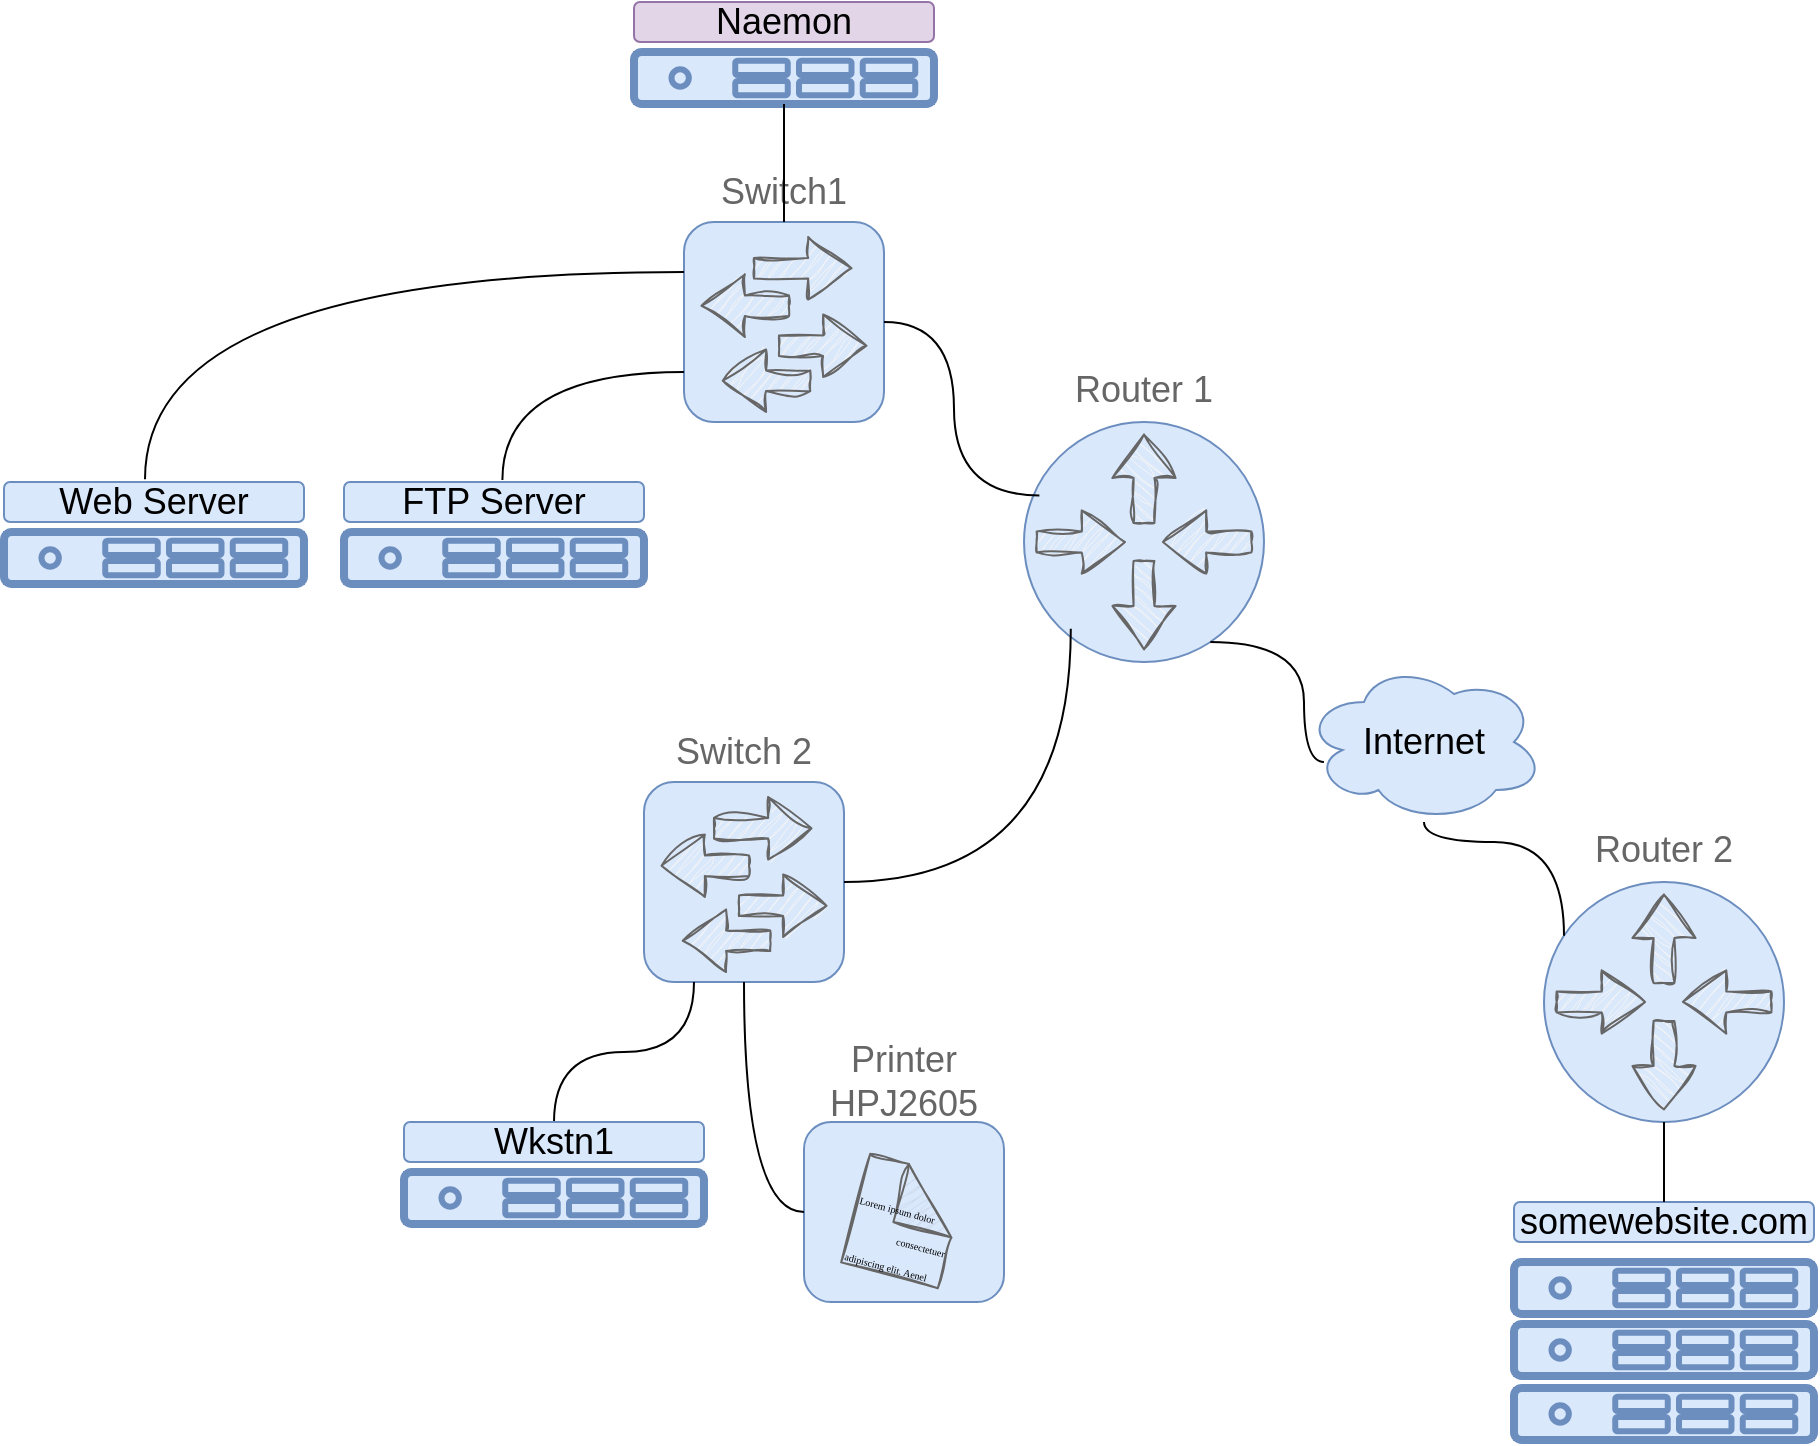 <mxfile version="25.0.2">
  <diagram name="Seite-1" id="_Y5RNAmRPCmUayUgMiMm">
    <mxGraphModel dx="2074" dy="1196" grid="1" gridSize="10" guides="1" tooltips="1" connect="1" arrows="1" fold="1" page="1" pageScale="1" pageWidth="1169" pageHeight="1654" math="0" shadow="0">
      <root>
        <mxCell id="0" />
        <mxCell id="1" parent="0" />
        <mxCell id="Qa_szX7LaPj__7M7SRcb-136" value="" style="group;fillColor=#dae8fc;strokeColor=#6c8ebf;" parent="1" vertex="1" connectable="0">
          <mxGeometry x="505" y="65" width="150" height="26" as="geometry" />
        </mxCell>
        <mxCell id="Qa_szX7LaPj__7M7SRcb-137" value="" style="rounded=1;whiteSpace=wrap;html=1;strokeWidth=4;fillColor=#dae8fc;strokeColor=#6c8ebf;" parent="Qa_szX7LaPj__7M7SRcb-136" vertex="1">
          <mxGeometry width="150" height="26" as="geometry" />
        </mxCell>
        <mxCell id="Qa_szX7LaPj__7M7SRcb-138" value="" style="ellipse;whiteSpace=wrap;html=1;aspect=fixed;strokeWidth=3;fillColor=#dae8fc;strokeColor=#6c8ebf;" parent="Qa_szX7LaPj__7M7SRcb-136" vertex="1">
          <mxGeometry x="18.75" y="8.667" width="8.667" height="8.667" as="geometry" />
        </mxCell>
        <mxCell id="Qa_szX7LaPj__7M7SRcb-139" value="" style="rounded=1;whiteSpace=wrap;html=1;strokeWidth=3;fillColor=#dae8fc;strokeColor=#6c8ebf;" parent="Qa_szX7LaPj__7M7SRcb-136" vertex="1">
          <mxGeometry x="50.625" y="4.333" width="26.25" height="7.222" as="geometry" />
        </mxCell>
        <mxCell id="Qa_szX7LaPj__7M7SRcb-140" value="" style="rounded=1;whiteSpace=wrap;html=1;strokeWidth=3;fillColor=#dae8fc;strokeColor=#6c8ebf;" parent="Qa_szX7LaPj__7M7SRcb-136" vertex="1">
          <mxGeometry x="82.5" y="4.333" width="26.25" height="7.222" as="geometry" />
        </mxCell>
        <mxCell id="Qa_szX7LaPj__7M7SRcb-141" value="" style="rounded=1;whiteSpace=wrap;html=1;strokeWidth=3;fillColor=#dae8fc;strokeColor=#6c8ebf;" parent="Qa_szX7LaPj__7M7SRcb-136" vertex="1">
          <mxGeometry x="114.375" y="4.333" width="26.25" height="7.222" as="geometry" />
        </mxCell>
        <mxCell id="Qa_szX7LaPj__7M7SRcb-142" value="" style="rounded=1;whiteSpace=wrap;html=1;strokeWidth=3;fillColor=#dae8fc;strokeColor=#6c8ebf;" parent="Qa_szX7LaPj__7M7SRcb-136" vertex="1">
          <mxGeometry x="50.625" y="14.444" width="26.25" height="7.222" as="geometry" />
        </mxCell>
        <mxCell id="Qa_szX7LaPj__7M7SRcb-143" value="" style="rounded=1;whiteSpace=wrap;html=1;strokeWidth=3;fillColor=#dae8fc;strokeColor=#6c8ebf;" parent="Qa_szX7LaPj__7M7SRcb-136" vertex="1">
          <mxGeometry x="82.5" y="14.444" width="26.25" height="7.222" as="geometry" />
        </mxCell>
        <mxCell id="Qa_szX7LaPj__7M7SRcb-144" value="" style="rounded=1;whiteSpace=wrap;html=1;strokeWidth=3;fillColor=#dae8fc;strokeColor=#6c8ebf;" parent="Qa_szX7LaPj__7M7SRcb-136" vertex="1">
          <mxGeometry x="114.375" y="14.444" width="26.25" height="7.222" as="geometry" />
        </mxCell>
        <mxCell id="Qa_szX7LaPj__7M7SRcb-145" value="Naemon" style="rounded=1;whiteSpace=wrap;html=1;fillColor=#e1d5e7;strokeColor=#9673a6;fontSize=18;" parent="1" vertex="1">
          <mxGeometry x="505" y="40" width="150" height="20" as="geometry" />
        </mxCell>
        <mxCell id="Qa_szX7LaPj__7M7SRcb-146" value="" style="group;fillColor=#dae8fc;strokeColor=#6c8ebf;" parent="1" vertex="1" connectable="0">
          <mxGeometry x="190" y="305" width="150" height="26" as="geometry" />
        </mxCell>
        <mxCell id="Qa_szX7LaPj__7M7SRcb-147" value="" style="rounded=1;whiteSpace=wrap;html=1;strokeWidth=4;fillColor=#dae8fc;strokeColor=#6c8ebf;" parent="Qa_szX7LaPj__7M7SRcb-146" vertex="1">
          <mxGeometry width="150" height="26" as="geometry" />
        </mxCell>
        <mxCell id="Qa_szX7LaPj__7M7SRcb-148" value="" style="ellipse;whiteSpace=wrap;html=1;aspect=fixed;strokeWidth=3;fillColor=#dae8fc;strokeColor=#6c8ebf;" parent="Qa_szX7LaPj__7M7SRcb-146" vertex="1">
          <mxGeometry x="18.75" y="8.667" width="8.667" height="8.667" as="geometry" />
        </mxCell>
        <mxCell id="Qa_szX7LaPj__7M7SRcb-149" value="" style="rounded=1;whiteSpace=wrap;html=1;strokeWidth=3;fillColor=#dae8fc;strokeColor=#6c8ebf;" parent="Qa_szX7LaPj__7M7SRcb-146" vertex="1">
          <mxGeometry x="50.625" y="4.333" width="26.25" height="7.222" as="geometry" />
        </mxCell>
        <mxCell id="Qa_szX7LaPj__7M7SRcb-150" value="" style="rounded=1;whiteSpace=wrap;html=1;strokeWidth=3;fillColor=#dae8fc;strokeColor=#6c8ebf;" parent="Qa_szX7LaPj__7M7SRcb-146" vertex="1">
          <mxGeometry x="82.5" y="4.333" width="26.25" height="7.222" as="geometry" />
        </mxCell>
        <mxCell id="Qa_szX7LaPj__7M7SRcb-151" value="" style="rounded=1;whiteSpace=wrap;html=1;strokeWidth=3;fillColor=#dae8fc;strokeColor=#6c8ebf;" parent="Qa_szX7LaPj__7M7SRcb-146" vertex="1">
          <mxGeometry x="114.375" y="4.333" width="26.25" height="7.222" as="geometry" />
        </mxCell>
        <mxCell id="Qa_szX7LaPj__7M7SRcb-152" value="" style="rounded=1;whiteSpace=wrap;html=1;strokeWidth=3;fillColor=#dae8fc;strokeColor=#6c8ebf;" parent="Qa_szX7LaPj__7M7SRcb-146" vertex="1">
          <mxGeometry x="50.625" y="14.444" width="26.25" height="7.222" as="geometry" />
        </mxCell>
        <mxCell id="Qa_szX7LaPj__7M7SRcb-153" value="" style="rounded=1;whiteSpace=wrap;html=1;strokeWidth=3;fillColor=#dae8fc;strokeColor=#6c8ebf;" parent="Qa_szX7LaPj__7M7SRcb-146" vertex="1">
          <mxGeometry x="82.5" y="14.444" width="26.25" height="7.222" as="geometry" />
        </mxCell>
        <mxCell id="Qa_szX7LaPj__7M7SRcb-154" value="" style="rounded=1;whiteSpace=wrap;html=1;strokeWidth=3;fillColor=#dae8fc;strokeColor=#6c8ebf;" parent="Qa_szX7LaPj__7M7SRcb-146" vertex="1">
          <mxGeometry x="114.375" y="14.444" width="26.25" height="7.222" as="geometry" />
        </mxCell>
        <mxCell id="Qa_szX7LaPj__7M7SRcb-155" value="Web Server" style="rounded=1;whiteSpace=wrap;html=1;fillColor=#dae8fc;strokeColor=#6c8ebf;fontSize=18;" parent="1" vertex="1">
          <mxGeometry x="190" y="280" width="150" height="20" as="geometry" />
        </mxCell>
        <mxCell id="Qa_szX7LaPj__7M7SRcb-156" value="" style="group;fillColor=#dae8fc;strokeColor=#6c8ebf;" parent="1" vertex="1" connectable="0">
          <mxGeometry x="360" y="305" width="150" height="26" as="geometry" />
        </mxCell>
        <mxCell id="Qa_szX7LaPj__7M7SRcb-157" value="" style="rounded=1;whiteSpace=wrap;html=1;strokeWidth=4;fillColor=#dae8fc;strokeColor=#6c8ebf;" parent="Qa_szX7LaPj__7M7SRcb-156" vertex="1">
          <mxGeometry width="150" height="26" as="geometry" />
        </mxCell>
        <mxCell id="Qa_szX7LaPj__7M7SRcb-158" value="" style="ellipse;whiteSpace=wrap;html=1;aspect=fixed;strokeWidth=3;fillColor=#dae8fc;strokeColor=#6c8ebf;" parent="Qa_szX7LaPj__7M7SRcb-156" vertex="1">
          <mxGeometry x="18.75" y="8.667" width="8.667" height="8.667" as="geometry" />
        </mxCell>
        <mxCell id="Qa_szX7LaPj__7M7SRcb-159" value="" style="rounded=1;whiteSpace=wrap;html=1;strokeWidth=3;fillColor=#dae8fc;strokeColor=#6c8ebf;" parent="Qa_szX7LaPj__7M7SRcb-156" vertex="1">
          <mxGeometry x="50.625" y="4.333" width="26.25" height="7.222" as="geometry" />
        </mxCell>
        <mxCell id="Qa_szX7LaPj__7M7SRcb-160" value="" style="rounded=1;whiteSpace=wrap;html=1;strokeWidth=3;fillColor=#dae8fc;strokeColor=#6c8ebf;" parent="Qa_szX7LaPj__7M7SRcb-156" vertex="1">
          <mxGeometry x="82.5" y="4.333" width="26.25" height="7.222" as="geometry" />
        </mxCell>
        <mxCell id="Qa_szX7LaPj__7M7SRcb-161" value="" style="rounded=1;whiteSpace=wrap;html=1;strokeWidth=3;fillColor=#dae8fc;strokeColor=#6c8ebf;" parent="Qa_szX7LaPj__7M7SRcb-156" vertex="1">
          <mxGeometry x="114.375" y="4.333" width="26.25" height="7.222" as="geometry" />
        </mxCell>
        <mxCell id="Qa_szX7LaPj__7M7SRcb-162" value="" style="rounded=1;whiteSpace=wrap;html=1;strokeWidth=3;fillColor=#dae8fc;strokeColor=#6c8ebf;" parent="Qa_szX7LaPj__7M7SRcb-156" vertex="1">
          <mxGeometry x="50.625" y="14.444" width="26.25" height="7.222" as="geometry" />
        </mxCell>
        <mxCell id="Qa_szX7LaPj__7M7SRcb-163" value="" style="rounded=1;whiteSpace=wrap;html=1;strokeWidth=3;fillColor=#dae8fc;strokeColor=#6c8ebf;" parent="Qa_szX7LaPj__7M7SRcb-156" vertex="1">
          <mxGeometry x="82.5" y="14.444" width="26.25" height="7.222" as="geometry" />
        </mxCell>
        <mxCell id="Qa_szX7LaPj__7M7SRcb-164" value="" style="rounded=1;whiteSpace=wrap;html=1;strokeWidth=3;fillColor=#dae8fc;strokeColor=#6c8ebf;" parent="Qa_szX7LaPj__7M7SRcb-156" vertex="1">
          <mxGeometry x="114.375" y="14.444" width="26.25" height="7.222" as="geometry" />
        </mxCell>
        <mxCell id="Qa_szX7LaPj__7M7SRcb-165" value="FTP Server" style="rounded=1;whiteSpace=wrap;html=1;fillColor=#dae8fc;strokeColor=#6c8ebf;fontSize=18;" parent="1" vertex="1">
          <mxGeometry x="360" y="280" width="150" height="20" as="geometry" />
        </mxCell>
        <mxCell id="Qa_szX7LaPj__7M7SRcb-176" value="" style="group" parent="1" vertex="1" connectable="0">
          <mxGeometry x="530" y="150" width="100" height="100" as="geometry" />
        </mxCell>
        <mxCell id="Qa_szX7LaPj__7M7SRcb-171" value="&lt;font style=&quot;font-size: 18px;&quot; color=&quot;#666666&quot;&gt;Switch1&lt;/font&gt;&lt;div&gt;&lt;font color=&quot;#666666&quot;&gt;&lt;br&gt;&lt;/font&gt;&lt;/div&gt;&lt;div&gt;&lt;font color=&quot;#666666&quot;&gt;&lt;br&gt;&lt;/font&gt;&lt;/div&gt;&lt;div&gt;&lt;font color=&quot;#666666&quot;&gt;&lt;br&gt;&lt;/font&gt;&lt;/div&gt;&lt;div&gt;&lt;font color=&quot;#666666&quot;&gt;&lt;br&gt;&lt;/font&gt;&lt;/div&gt;&lt;div&gt;&lt;font color=&quot;#666666&quot;&gt;&lt;br&gt;&lt;/font&gt;&lt;/div&gt;&lt;div&gt;&lt;font color=&quot;#666666&quot;&gt;&lt;br&gt;&lt;/font&gt;&lt;/div&gt;&lt;div&gt;&lt;font color=&quot;#666666&quot;&gt;&lt;br&gt;&lt;/font&gt;&lt;/div&gt;&lt;div&gt;&lt;font color=&quot;#666666&quot;&gt;&lt;br&gt;&lt;/font&gt;&lt;/div&gt;&lt;div&gt;&lt;br&gt;&lt;/div&gt;" style="rounded=1;whiteSpace=wrap;html=1;fillColor=#dae8fc;strokeColor=#6c8ebf;container=0;" parent="Qa_szX7LaPj__7M7SRcb-176" vertex="1">
          <mxGeometry width="100" height="100" as="geometry" />
        </mxCell>
        <mxCell id="Qa_szX7LaPj__7M7SRcb-172" value="" style="html=1;shadow=0;dashed=0;align=center;verticalAlign=middle;shape=mxgraph.arrows2.arrow;dy=0.67;dx=21.67;direction=north;notch=0;strokeColor=#666666;rotation=90;fillColor=#f5f5f5;sketch=1;curveFitting=1;jiggle=2;fontColor=#333333;container=0;" parent="Qa_szX7LaPj__7M7SRcb-176" vertex="1">
          <mxGeometry x="43.75" y="-1.25" width="31.25" height="48.75" as="geometry" />
        </mxCell>
        <mxCell id="Qa_szX7LaPj__7M7SRcb-173" value="" style="html=1;shadow=0;dashed=0;align=center;verticalAlign=middle;shape=mxgraph.arrows2.arrow;dy=0.67;dx=21.67;direction=north;notch=0;strokeColor=#666666;rotation=90;fillColor=#f5f5f5;fontColor=#333333;sketch=1;curveFitting=1;jiggle=2;container=0;" parent="Qa_szX7LaPj__7M7SRcb-176" vertex="1">
          <mxGeometry x="53.75" y="40" width="31.25" height="43.75" as="geometry" />
        </mxCell>
        <mxCell id="Qa_szX7LaPj__7M7SRcb-174" value="" style="html=1;shadow=0;dashed=0;align=center;verticalAlign=middle;shape=mxgraph.arrows2.arrow;dy=0.67;dx=21.67;direction=north;notch=0;strokeColor=#666666;rotation=-90;fillColor=#f5f5f5;fontColor=#333333;sketch=1;curveFitting=1;jiggle=2;container=0;" parent="Qa_szX7LaPj__7M7SRcb-176" vertex="1">
          <mxGeometry x="15" y="20" width="31.25" height="43.75" as="geometry" />
        </mxCell>
        <mxCell id="Qa_szX7LaPj__7M7SRcb-175" value="" style="html=1;shadow=0;dashed=0;align=center;verticalAlign=middle;shape=mxgraph.arrows2.arrow;dy=0.67;dx=21.67;direction=north;notch=0;strokeColor=#666666;rotation=-90;fillColor=#f5f5f5;fontColor=#333333;sketch=1;curveFitting=1;jiggle=2;container=0;" parent="Qa_szX7LaPj__7M7SRcb-176" vertex="1">
          <mxGeometry x="25.625" y="57.5" width="31.25" height="43.75" as="geometry" />
        </mxCell>
        <mxCell id="Qa_szX7LaPj__7M7SRcb-177" value="" style="group" parent="1" vertex="1" connectable="0">
          <mxGeometry x="510" y="430" width="100" height="100" as="geometry" />
        </mxCell>
        <mxCell id="Qa_szX7LaPj__7M7SRcb-178" value="&lt;font style=&quot;font-size: 18px;&quot; color=&quot;#666666&quot;&gt;Switch 2&lt;/font&gt;&lt;div&gt;&lt;font color=&quot;#666666&quot;&gt;&lt;br&gt;&lt;/font&gt;&lt;/div&gt;&lt;div&gt;&lt;font color=&quot;#666666&quot;&gt;&lt;br&gt;&lt;/font&gt;&lt;/div&gt;&lt;div&gt;&lt;font color=&quot;#666666&quot;&gt;&lt;br&gt;&lt;/font&gt;&lt;/div&gt;&lt;div&gt;&lt;font color=&quot;#666666&quot;&gt;&lt;br&gt;&lt;/font&gt;&lt;/div&gt;&lt;div&gt;&lt;font color=&quot;#666666&quot;&gt;&lt;br&gt;&lt;/font&gt;&lt;/div&gt;&lt;div&gt;&lt;font color=&quot;#666666&quot;&gt;&lt;br&gt;&lt;/font&gt;&lt;/div&gt;&lt;div&gt;&lt;font color=&quot;#666666&quot;&gt;&lt;br&gt;&lt;/font&gt;&lt;/div&gt;&lt;div&gt;&lt;font color=&quot;#666666&quot;&gt;&lt;br&gt;&lt;/font&gt;&lt;/div&gt;&lt;div&gt;&lt;br&gt;&lt;/div&gt;" style="rounded=1;whiteSpace=wrap;html=1;fillColor=#dae8fc;strokeColor=#6c8ebf;container=0;" parent="Qa_szX7LaPj__7M7SRcb-177" vertex="1">
          <mxGeometry width="100" height="100" as="geometry" />
        </mxCell>
        <mxCell id="Qa_szX7LaPj__7M7SRcb-179" value="" style="html=1;shadow=0;dashed=0;align=center;verticalAlign=middle;shape=mxgraph.arrows2.arrow;dy=0.67;dx=21.67;direction=north;notch=0;strokeColor=#666666;rotation=90;fillColor=#f5f5f5;sketch=1;curveFitting=1;jiggle=2;fontColor=#333333;container=0;" parent="Qa_szX7LaPj__7M7SRcb-177" vertex="1">
          <mxGeometry x="43.75" y="-1.25" width="31.25" height="48.75" as="geometry" />
        </mxCell>
        <mxCell id="Qa_szX7LaPj__7M7SRcb-180" value="" style="html=1;shadow=0;dashed=0;align=center;verticalAlign=middle;shape=mxgraph.arrows2.arrow;dy=0.67;dx=21.67;direction=north;notch=0;strokeColor=#666666;rotation=90;fillColor=#f5f5f5;fontColor=#333333;sketch=1;curveFitting=1;jiggle=2;container=0;" parent="Qa_szX7LaPj__7M7SRcb-177" vertex="1">
          <mxGeometry x="53.75" y="40" width="31.25" height="43.75" as="geometry" />
        </mxCell>
        <mxCell id="Qa_szX7LaPj__7M7SRcb-181" value="" style="html=1;shadow=0;dashed=0;align=center;verticalAlign=middle;shape=mxgraph.arrows2.arrow;dy=0.67;dx=21.67;direction=north;notch=0;strokeColor=#666666;rotation=-90;fillColor=#f5f5f5;fontColor=#333333;sketch=1;curveFitting=1;jiggle=2;container=0;" parent="Qa_szX7LaPj__7M7SRcb-177" vertex="1">
          <mxGeometry x="15" y="20" width="31.25" height="43.75" as="geometry" />
        </mxCell>
        <mxCell id="Qa_szX7LaPj__7M7SRcb-182" value="" style="html=1;shadow=0;dashed=0;align=center;verticalAlign=middle;shape=mxgraph.arrows2.arrow;dy=0.67;dx=21.67;direction=north;notch=0;strokeColor=#666666;rotation=-90;fillColor=#f5f5f5;fontColor=#333333;sketch=1;curveFitting=1;jiggle=2;container=0;" parent="Qa_szX7LaPj__7M7SRcb-177" vertex="1">
          <mxGeometry x="25.625" y="57.5" width="31.25" height="43.75" as="geometry" />
        </mxCell>
        <mxCell id="Qa_szX7LaPj__7M7SRcb-189" value="" style="group" parent="1" vertex="1" connectable="0">
          <mxGeometry x="700" y="250" width="120" height="120" as="geometry" />
        </mxCell>
        <mxCell id="Qa_szX7LaPj__7M7SRcb-183" value="" style="group;fillColor=none;fillStyle=auto;container=0;" parent="Qa_szX7LaPj__7M7SRcb-189" vertex="1" connectable="0">
          <mxGeometry width="120" height="120" as="geometry" />
        </mxCell>
        <mxCell id="Qa_szX7LaPj__7M7SRcb-184" value="&lt;font color=&quot;#666666&quot;&gt;Router 1&lt;/font&gt;&lt;div&gt;&lt;font color=&quot;#666666&quot;&gt;&lt;br&gt;&lt;/font&gt;&lt;/div&gt;&lt;div&gt;&lt;font color=&quot;#666666&quot;&gt;&lt;br&gt;&lt;/font&gt;&lt;/div&gt;&lt;div&gt;&lt;font color=&quot;#666666&quot;&gt;&lt;br&gt;&lt;/font&gt;&lt;/div&gt;&lt;div&gt;&lt;font color=&quot;#666666&quot;&gt;&lt;br&gt;&lt;/font&gt;&lt;/div&gt;&lt;div&gt;&lt;font color=&quot;#666666&quot;&gt;&lt;br&gt;&lt;/font&gt;&lt;/div&gt;&lt;div&gt;&lt;font color=&quot;#666666&quot;&gt;&lt;br&gt;&lt;/font&gt;&lt;/div&gt;&lt;div&gt;&lt;br&gt;&lt;/div&gt;" style="ellipse;whiteSpace=wrap;html=1;aspect=fixed;fillColor=#dae8fc;strokeColor=#6c8ebf;container=0;align=center;fontSize=18;" parent="Qa_szX7LaPj__7M7SRcb-189" vertex="1">
          <mxGeometry width="120" height="120" as="geometry" />
        </mxCell>
        <mxCell id="Qa_szX7LaPj__7M7SRcb-185" value="" style="html=1;shadow=0;dashed=0;align=center;verticalAlign=middle;shape=mxgraph.arrows2.arrow;dy=0.67;dx=21.67;direction=north;notch=0;strokeColor=#666666;fillColor=#f5f5f5;fontColor=#333333;sketch=1;curveFitting=1;jiggle=2;container=0;" parent="Qa_szX7LaPj__7M7SRcb-189" vertex="1">
          <mxGeometry x="44.211" y="6.316" width="31.579" height="44.211" as="geometry" />
        </mxCell>
        <mxCell id="Qa_szX7LaPj__7M7SRcb-186" value="" style="html=1;shadow=0;dashed=0;align=center;verticalAlign=middle;shape=mxgraph.arrows2.arrow;dy=0.67;dx=21.67;direction=north;notch=0;strokeColor=#666666;rotation=-180;fillColor=#f5f5f5;fontColor=#333333;sketch=1;curveFitting=1;jiggle=2;container=0;" parent="Qa_szX7LaPj__7M7SRcb-189" vertex="1">
          <mxGeometry x="44.211" y="69.474" width="31.579" height="44.211" as="geometry" />
        </mxCell>
        <mxCell id="Qa_szX7LaPj__7M7SRcb-187" value="" style="html=1;shadow=0;dashed=0;align=center;verticalAlign=middle;shape=mxgraph.arrows2.arrow;dy=0.67;dx=21.67;direction=north;notch=0;strokeColor=#666666;rotation=-90;fillColor=#f5f5f5;fontColor=#333333;sketch=1;curveFitting=1;jiggle=2;container=0;" parent="Qa_szX7LaPj__7M7SRcb-189" vertex="1">
          <mxGeometry x="75.789" y="37.895" width="31.579" height="44.211" as="geometry" />
        </mxCell>
        <mxCell id="Qa_szX7LaPj__7M7SRcb-188" value="" style="html=1;shadow=0;dashed=0;align=center;verticalAlign=middle;shape=mxgraph.arrows2.arrow;dy=0.67;dx=21.67;direction=north;notch=0;strokeColor=#666666;rotation=90;fillColor=#f5f5f5;fontColor=#333333;sketch=1;curveFitting=1;jiggle=2;container=0;" parent="Qa_szX7LaPj__7M7SRcb-189" vertex="1">
          <mxGeometry x="12.632" y="37.895" width="31.579" height="44.211" as="geometry" />
        </mxCell>
        <mxCell id="8K0oXqHOn-ygjJDEsWbK-5" style="edgeStyle=orthogonalEdgeStyle;rounded=0;orthogonalLoop=1;jettySize=auto;html=1;curved=1;exitX=0.083;exitY=0.625;exitDx=0;exitDy=0;exitPerimeter=0;endArrow=none;endFill=0;" edge="1" parent="1" source="Qa_szX7LaPj__7M7SRcb-190" target="Qa_szX7LaPj__7M7SRcb-184">
          <mxGeometry relative="1" as="geometry">
            <Array as="points">
              <mxPoint x="840" y="420" />
              <mxPoint x="840" y="360" />
            </Array>
          </mxGeometry>
        </mxCell>
        <mxCell id="Qa_szX7LaPj__7M7SRcb-190" value="Internet" style="ellipse;shape=cloud;whiteSpace=wrap;html=1;fillColor=#dae8fc;strokeColor=#6c8ebf;fontSize=18;" parent="1" vertex="1">
          <mxGeometry x="840" y="370" width="120" height="80" as="geometry" />
        </mxCell>
        <mxCell id="Qa_szX7LaPj__7M7SRcb-191" value="" style="group" parent="1" vertex="1" connectable="0">
          <mxGeometry x="960" y="480" width="120" height="120" as="geometry" />
        </mxCell>
        <mxCell id="Qa_szX7LaPj__7M7SRcb-192" value="" style="group;fillColor=none;fillStyle=auto;container=0;" parent="Qa_szX7LaPj__7M7SRcb-191" vertex="1" connectable="0">
          <mxGeometry width="120" height="120" as="geometry" />
        </mxCell>
        <mxCell id="Qa_szX7LaPj__7M7SRcb-193" value="&lt;font color=&quot;#666666&quot;&gt;Router 2&lt;/font&gt;&lt;div&gt;&lt;font color=&quot;#666666&quot;&gt;&lt;br&gt;&lt;/font&gt;&lt;/div&gt;&lt;div&gt;&lt;font color=&quot;#666666&quot;&gt;&lt;br&gt;&lt;/font&gt;&lt;/div&gt;&lt;div&gt;&lt;font color=&quot;#666666&quot;&gt;&lt;br&gt;&lt;/font&gt;&lt;/div&gt;&lt;div&gt;&lt;font color=&quot;#666666&quot;&gt;&lt;br&gt;&lt;/font&gt;&lt;/div&gt;&lt;div&gt;&lt;font color=&quot;#666666&quot;&gt;&lt;br&gt;&lt;/font&gt;&lt;/div&gt;&lt;div&gt;&lt;font color=&quot;#666666&quot;&gt;&lt;br&gt;&lt;/font&gt;&lt;/div&gt;&lt;div&gt;&lt;br&gt;&lt;/div&gt;" style="ellipse;whiteSpace=wrap;html=1;aspect=fixed;fillColor=#dae8fc;strokeColor=#6c8ebf;container=0;align=center;fontSize=18;" parent="Qa_szX7LaPj__7M7SRcb-191" vertex="1">
          <mxGeometry width="120" height="120" as="geometry" />
        </mxCell>
        <mxCell id="Qa_szX7LaPj__7M7SRcb-194" value="" style="html=1;shadow=0;dashed=0;align=center;verticalAlign=middle;shape=mxgraph.arrows2.arrow;dy=0.67;dx=21.67;direction=north;notch=0;strokeColor=#666666;fillColor=#f5f5f5;fontColor=#333333;sketch=1;curveFitting=1;jiggle=2;container=0;" parent="Qa_szX7LaPj__7M7SRcb-191" vertex="1">
          <mxGeometry x="44.211" y="6.316" width="31.579" height="44.211" as="geometry" />
        </mxCell>
        <mxCell id="Qa_szX7LaPj__7M7SRcb-195" value="" style="html=1;shadow=0;dashed=0;align=center;verticalAlign=middle;shape=mxgraph.arrows2.arrow;dy=0.67;dx=21.67;direction=north;notch=0;strokeColor=#666666;rotation=-180;fillColor=#f5f5f5;fontColor=#333333;sketch=1;curveFitting=1;jiggle=2;container=0;" parent="Qa_szX7LaPj__7M7SRcb-191" vertex="1">
          <mxGeometry x="44.211" y="69.474" width="31.579" height="44.211" as="geometry" />
        </mxCell>
        <mxCell id="Qa_szX7LaPj__7M7SRcb-196" value="" style="html=1;shadow=0;dashed=0;align=center;verticalAlign=middle;shape=mxgraph.arrows2.arrow;dy=0.67;dx=21.67;direction=north;notch=0;strokeColor=#666666;rotation=-90;fillColor=#f5f5f5;fontColor=#333333;sketch=1;curveFitting=1;jiggle=2;container=0;" parent="Qa_szX7LaPj__7M7SRcb-191" vertex="1">
          <mxGeometry x="75.789" y="37.895" width="31.579" height="44.211" as="geometry" />
        </mxCell>
        <mxCell id="Qa_szX7LaPj__7M7SRcb-197" value="" style="html=1;shadow=0;dashed=0;align=center;verticalAlign=middle;shape=mxgraph.arrows2.arrow;dy=0.67;dx=21.67;direction=north;notch=0;strokeColor=#666666;rotation=90;fillColor=#f5f5f5;fontColor=#333333;sketch=1;curveFitting=1;jiggle=2;container=0;" parent="Qa_szX7LaPj__7M7SRcb-191" vertex="1">
          <mxGeometry x="12.632" y="37.895" width="31.579" height="44.211" as="geometry" />
        </mxCell>
        <mxCell id="Qa_szX7LaPj__7M7SRcb-198" value="" style="group;fillColor=#dae8fc;strokeColor=#6c8ebf;" parent="1" vertex="1" connectable="0">
          <mxGeometry x="945" y="670" width="150" height="26" as="geometry" />
        </mxCell>
        <mxCell id="Qa_szX7LaPj__7M7SRcb-199" value="" style="rounded=1;whiteSpace=wrap;html=1;strokeWidth=4;fillColor=#dae8fc;strokeColor=#6c8ebf;" parent="Qa_szX7LaPj__7M7SRcb-198" vertex="1">
          <mxGeometry width="150" height="26" as="geometry" />
        </mxCell>
        <mxCell id="Qa_szX7LaPj__7M7SRcb-200" value="" style="ellipse;whiteSpace=wrap;html=1;aspect=fixed;strokeWidth=3;fillColor=#dae8fc;strokeColor=#6c8ebf;" parent="Qa_szX7LaPj__7M7SRcb-198" vertex="1">
          <mxGeometry x="18.75" y="8.667" width="8.667" height="8.667" as="geometry" />
        </mxCell>
        <mxCell id="Qa_szX7LaPj__7M7SRcb-201" value="" style="rounded=1;whiteSpace=wrap;html=1;strokeWidth=3;fillColor=#dae8fc;strokeColor=#6c8ebf;" parent="Qa_szX7LaPj__7M7SRcb-198" vertex="1">
          <mxGeometry x="50.625" y="4.333" width="26.25" height="7.222" as="geometry" />
        </mxCell>
        <mxCell id="Qa_szX7LaPj__7M7SRcb-202" value="" style="rounded=1;whiteSpace=wrap;html=1;strokeWidth=3;fillColor=#dae8fc;strokeColor=#6c8ebf;" parent="Qa_szX7LaPj__7M7SRcb-198" vertex="1">
          <mxGeometry x="82.5" y="4.333" width="26.25" height="7.222" as="geometry" />
        </mxCell>
        <mxCell id="Qa_szX7LaPj__7M7SRcb-203" value="" style="rounded=1;whiteSpace=wrap;html=1;strokeWidth=3;fillColor=#dae8fc;strokeColor=#6c8ebf;" parent="Qa_szX7LaPj__7M7SRcb-198" vertex="1">
          <mxGeometry x="114.375" y="4.333" width="26.25" height="7.222" as="geometry" />
        </mxCell>
        <mxCell id="Qa_szX7LaPj__7M7SRcb-204" value="" style="rounded=1;whiteSpace=wrap;html=1;strokeWidth=3;fillColor=#dae8fc;strokeColor=#6c8ebf;" parent="Qa_szX7LaPj__7M7SRcb-198" vertex="1">
          <mxGeometry x="50.625" y="14.444" width="26.25" height="7.222" as="geometry" />
        </mxCell>
        <mxCell id="Qa_szX7LaPj__7M7SRcb-205" value="" style="rounded=1;whiteSpace=wrap;html=1;strokeWidth=3;fillColor=#dae8fc;strokeColor=#6c8ebf;" parent="Qa_szX7LaPj__7M7SRcb-198" vertex="1">
          <mxGeometry x="82.5" y="14.444" width="26.25" height="7.222" as="geometry" />
        </mxCell>
        <mxCell id="Qa_szX7LaPj__7M7SRcb-206" value="" style="rounded=1;whiteSpace=wrap;html=1;strokeWidth=3;fillColor=#dae8fc;strokeColor=#6c8ebf;" parent="Qa_szX7LaPj__7M7SRcb-198" vertex="1">
          <mxGeometry x="114.375" y="14.444" width="26.25" height="7.222" as="geometry" />
        </mxCell>
        <mxCell id="Qa_szX7LaPj__7M7SRcb-207" value="" style="group;fillColor=#dae8fc;strokeColor=#6c8ebf;" parent="1" vertex="1" connectable="0">
          <mxGeometry x="945" y="701" width="150" height="26" as="geometry" />
        </mxCell>
        <mxCell id="Qa_szX7LaPj__7M7SRcb-208" value="" style="rounded=1;whiteSpace=wrap;html=1;strokeWidth=4;fillColor=#dae8fc;strokeColor=#6c8ebf;" parent="Qa_szX7LaPj__7M7SRcb-207" vertex="1">
          <mxGeometry width="150" height="26" as="geometry" />
        </mxCell>
        <mxCell id="Qa_szX7LaPj__7M7SRcb-209" value="" style="ellipse;whiteSpace=wrap;html=1;aspect=fixed;strokeWidth=3;fillColor=#dae8fc;strokeColor=#6c8ebf;" parent="Qa_szX7LaPj__7M7SRcb-207" vertex="1">
          <mxGeometry x="18.75" y="8.667" width="8.667" height="8.667" as="geometry" />
        </mxCell>
        <mxCell id="Qa_szX7LaPj__7M7SRcb-210" value="" style="rounded=1;whiteSpace=wrap;html=1;strokeWidth=3;fillColor=#dae8fc;strokeColor=#6c8ebf;" parent="Qa_szX7LaPj__7M7SRcb-207" vertex="1">
          <mxGeometry x="50.625" y="4.333" width="26.25" height="7.222" as="geometry" />
        </mxCell>
        <mxCell id="Qa_szX7LaPj__7M7SRcb-211" value="" style="rounded=1;whiteSpace=wrap;html=1;strokeWidth=3;fillColor=#dae8fc;strokeColor=#6c8ebf;" parent="Qa_szX7LaPj__7M7SRcb-207" vertex="1">
          <mxGeometry x="82.5" y="4.333" width="26.25" height="7.222" as="geometry" />
        </mxCell>
        <mxCell id="Qa_szX7LaPj__7M7SRcb-212" value="" style="rounded=1;whiteSpace=wrap;html=1;strokeWidth=3;fillColor=#dae8fc;strokeColor=#6c8ebf;" parent="Qa_szX7LaPj__7M7SRcb-207" vertex="1">
          <mxGeometry x="114.375" y="4.333" width="26.25" height="7.222" as="geometry" />
        </mxCell>
        <mxCell id="Qa_szX7LaPj__7M7SRcb-213" value="" style="rounded=1;whiteSpace=wrap;html=1;strokeWidth=3;fillColor=#dae8fc;strokeColor=#6c8ebf;" parent="Qa_szX7LaPj__7M7SRcb-207" vertex="1">
          <mxGeometry x="50.625" y="14.444" width="26.25" height="7.222" as="geometry" />
        </mxCell>
        <mxCell id="Qa_szX7LaPj__7M7SRcb-214" value="" style="rounded=1;whiteSpace=wrap;html=1;strokeWidth=3;fillColor=#dae8fc;strokeColor=#6c8ebf;" parent="Qa_szX7LaPj__7M7SRcb-207" vertex="1">
          <mxGeometry x="82.5" y="14.444" width="26.25" height="7.222" as="geometry" />
        </mxCell>
        <mxCell id="Qa_szX7LaPj__7M7SRcb-215" value="" style="rounded=1;whiteSpace=wrap;html=1;strokeWidth=3;fillColor=#dae8fc;strokeColor=#6c8ebf;" parent="Qa_szX7LaPj__7M7SRcb-207" vertex="1">
          <mxGeometry x="114.375" y="14.444" width="26.25" height="7.222" as="geometry" />
        </mxCell>
        <mxCell id="Qa_szX7LaPj__7M7SRcb-216" value="" style="group;fillColor=#dae8fc;strokeColor=#6c8ebf;" parent="1" vertex="1" connectable="0">
          <mxGeometry x="945" y="733" width="150" height="26" as="geometry" />
        </mxCell>
        <mxCell id="Qa_szX7LaPj__7M7SRcb-217" value="" style="rounded=1;whiteSpace=wrap;html=1;strokeWidth=4;fillColor=#dae8fc;strokeColor=#6c8ebf;" parent="Qa_szX7LaPj__7M7SRcb-216" vertex="1">
          <mxGeometry width="150" height="26" as="geometry" />
        </mxCell>
        <mxCell id="Qa_szX7LaPj__7M7SRcb-218" value="" style="ellipse;whiteSpace=wrap;html=1;aspect=fixed;strokeWidth=3;fillColor=#dae8fc;strokeColor=#6c8ebf;" parent="Qa_szX7LaPj__7M7SRcb-216" vertex="1">
          <mxGeometry x="18.75" y="8.667" width="8.667" height="8.667" as="geometry" />
        </mxCell>
        <mxCell id="Qa_szX7LaPj__7M7SRcb-219" value="" style="rounded=1;whiteSpace=wrap;html=1;strokeWidth=3;fillColor=#dae8fc;strokeColor=#6c8ebf;" parent="Qa_szX7LaPj__7M7SRcb-216" vertex="1">
          <mxGeometry x="50.625" y="4.333" width="26.25" height="7.222" as="geometry" />
        </mxCell>
        <mxCell id="Qa_szX7LaPj__7M7SRcb-220" value="" style="rounded=1;whiteSpace=wrap;html=1;strokeWidth=3;fillColor=#dae8fc;strokeColor=#6c8ebf;" parent="Qa_szX7LaPj__7M7SRcb-216" vertex="1">
          <mxGeometry x="82.5" y="4.333" width="26.25" height="7.222" as="geometry" />
        </mxCell>
        <mxCell id="Qa_szX7LaPj__7M7SRcb-221" value="" style="rounded=1;whiteSpace=wrap;html=1;strokeWidth=3;fillColor=#dae8fc;strokeColor=#6c8ebf;" parent="Qa_szX7LaPj__7M7SRcb-216" vertex="1">
          <mxGeometry x="114.375" y="4.333" width="26.25" height="7.222" as="geometry" />
        </mxCell>
        <mxCell id="Qa_szX7LaPj__7M7SRcb-222" value="" style="rounded=1;whiteSpace=wrap;html=1;strokeWidth=3;fillColor=#dae8fc;strokeColor=#6c8ebf;" parent="Qa_szX7LaPj__7M7SRcb-216" vertex="1">
          <mxGeometry x="50.625" y="14.444" width="26.25" height="7.222" as="geometry" />
        </mxCell>
        <mxCell id="Qa_szX7LaPj__7M7SRcb-223" value="" style="rounded=1;whiteSpace=wrap;html=1;strokeWidth=3;fillColor=#dae8fc;strokeColor=#6c8ebf;" parent="Qa_szX7LaPj__7M7SRcb-216" vertex="1">
          <mxGeometry x="82.5" y="14.444" width="26.25" height="7.222" as="geometry" />
        </mxCell>
        <mxCell id="Qa_szX7LaPj__7M7SRcb-224" value="" style="rounded=1;whiteSpace=wrap;html=1;strokeWidth=3;fillColor=#dae8fc;strokeColor=#6c8ebf;" parent="Qa_szX7LaPj__7M7SRcb-216" vertex="1">
          <mxGeometry x="114.375" y="14.444" width="26.25" height="7.222" as="geometry" />
        </mxCell>
        <mxCell id="Qa_szX7LaPj__7M7SRcb-225" value="somewebsite.com" style="rounded=1;whiteSpace=wrap;html=1;fillColor=#dae8fc;strokeColor=#6c8ebf;fontSize=18;" parent="1" vertex="1">
          <mxGeometry x="945" y="640" width="150" height="20" as="geometry" />
        </mxCell>
        <mxCell id="Qa_szX7LaPj__7M7SRcb-226" value="" style="group;fillColor=#dae8fc;strokeColor=#6c8ebf;" parent="1" vertex="1" connectable="0">
          <mxGeometry x="390" y="625" width="150" height="26" as="geometry" />
        </mxCell>
        <mxCell id="Qa_szX7LaPj__7M7SRcb-227" value="" style="rounded=1;whiteSpace=wrap;html=1;strokeWidth=4;fillColor=#dae8fc;strokeColor=#6c8ebf;" parent="Qa_szX7LaPj__7M7SRcb-226" vertex="1">
          <mxGeometry width="150" height="26" as="geometry" />
        </mxCell>
        <mxCell id="Qa_szX7LaPj__7M7SRcb-228" value="" style="ellipse;whiteSpace=wrap;html=1;aspect=fixed;strokeWidth=3;fillColor=#dae8fc;strokeColor=#6c8ebf;" parent="Qa_szX7LaPj__7M7SRcb-226" vertex="1">
          <mxGeometry x="18.75" y="8.667" width="8.667" height="8.667" as="geometry" />
        </mxCell>
        <mxCell id="Qa_szX7LaPj__7M7SRcb-229" value="" style="rounded=1;whiteSpace=wrap;html=1;strokeWidth=3;fillColor=#dae8fc;strokeColor=#6c8ebf;" parent="Qa_szX7LaPj__7M7SRcb-226" vertex="1">
          <mxGeometry x="50.625" y="4.333" width="26.25" height="7.222" as="geometry" />
        </mxCell>
        <mxCell id="Qa_szX7LaPj__7M7SRcb-230" value="" style="rounded=1;whiteSpace=wrap;html=1;strokeWidth=3;fillColor=#dae8fc;strokeColor=#6c8ebf;" parent="Qa_szX7LaPj__7M7SRcb-226" vertex="1">
          <mxGeometry x="82.5" y="4.333" width="26.25" height="7.222" as="geometry" />
        </mxCell>
        <mxCell id="Qa_szX7LaPj__7M7SRcb-231" value="" style="rounded=1;whiteSpace=wrap;html=1;strokeWidth=3;fillColor=#dae8fc;strokeColor=#6c8ebf;" parent="Qa_szX7LaPj__7M7SRcb-226" vertex="1">
          <mxGeometry x="114.375" y="4.333" width="26.25" height="7.222" as="geometry" />
        </mxCell>
        <mxCell id="Qa_szX7LaPj__7M7SRcb-232" value="" style="rounded=1;whiteSpace=wrap;html=1;strokeWidth=3;fillColor=#dae8fc;strokeColor=#6c8ebf;" parent="Qa_szX7LaPj__7M7SRcb-226" vertex="1">
          <mxGeometry x="50.625" y="14.444" width="26.25" height="7.222" as="geometry" />
        </mxCell>
        <mxCell id="Qa_szX7LaPj__7M7SRcb-233" value="" style="rounded=1;whiteSpace=wrap;html=1;strokeWidth=3;fillColor=#dae8fc;strokeColor=#6c8ebf;" parent="Qa_szX7LaPj__7M7SRcb-226" vertex="1">
          <mxGeometry x="82.5" y="14.444" width="26.25" height="7.222" as="geometry" />
        </mxCell>
        <mxCell id="Qa_szX7LaPj__7M7SRcb-234" value="" style="rounded=1;whiteSpace=wrap;html=1;strokeWidth=3;fillColor=#dae8fc;strokeColor=#6c8ebf;" parent="Qa_szX7LaPj__7M7SRcb-226" vertex="1">
          <mxGeometry x="114.375" y="14.444" width="26.25" height="7.222" as="geometry" />
        </mxCell>
        <mxCell id="8K0oXqHOn-ygjJDEsWbK-1" style="edgeStyle=orthogonalEdgeStyle;rounded=0;orthogonalLoop=1;jettySize=auto;html=1;entryX=0.25;entryY=1;entryDx=0;entryDy=0;curved=1;endArrow=none;endFill=0;" edge="1" parent="1" source="Qa_szX7LaPj__7M7SRcb-235" target="Qa_szX7LaPj__7M7SRcb-178">
          <mxGeometry relative="1" as="geometry" />
        </mxCell>
        <mxCell id="Qa_szX7LaPj__7M7SRcb-235" value="Wkstn1" style="rounded=1;whiteSpace=wrap;html=1;fillColor=#dae8fc;strokeColor=#6c8ebf;fontSize=18;" parent="1" vertex="1">
          <mxGeometry x="390" y="600" width="150" height="20" as="geometry" />
        </mxCell>
        <mxCell id="Qa_szX7LaPj__7M7SRcb-238" value="" style="group" parent="1" vertex="1" connectable="0">
          <mxGeometry x="590" y="600" width="100" height="90" as="geometry" />
        </mxCell>
        <mxCell id="Qa_szX7LaPj__7M7SRcb-236" value="&lt;font style=&quot;font-size: 18px;&quot; color=&quot;#666666&quot;&gt;Printer&lt;/font&gt;&lt;div&gt;&lt;font style=&quot;font-size: 18px;&quot; color=&quot;#666666&quot;&gt;HPJ2605&lt;/font&gt;&lt;/div&gt;&lt;div&gt;&lt;font style=&quot;font-size: 18px;&quot; color=&quot;#666666&quot;&gt;&lt;br&gt;&lt;/font&gt;&lt;/div&gt;&lt;div&gt;&lt;font style=&quot;font-size: 18px;&quot; color=&quot;#666666&quot;&gt;&lt;br&gt;&lt;/font&gt;&lt;/div&gt;&lt;div&gt;&lt;font style=&quot;font-size: 18px;&quot; color=&quot;#666666&quot;&gt;&lt;br&gt;&lt;/font&gt;&lt;/div&gt;&lt;div&gt;&lt;br&gt;&lt;/div&gt;&lt;div&gt;&lt;br&gt;&lt;/div&gt;&lt;div&gt;&lt;font style=&quot;font-size: 18px;&quot; color=&quot;#666666&quot;&gt;&lt;br&gt;&lt;/font&gt;&lt;/div&gt;&lt;div&gt;&lt;br&gt;&lt;/div&gt;" style="rounded=1;whiteSpace=wrap;html=1;fillColor=#dae8fc;strokeColor=#6c8ebf;container=0;" parent="Qa_szX7LaPj__7M7SRcb-238" vertex="1">
          <mxGeometry width="100" height="90" as="geometry" />
        </mxCell>
        <mxCell id="Qa_szX7LaPj__7M7SRcb-237" value="&lt;div style=&quot;text-align: justify;&quot;&gt;&lt;span style=&quot;background-color: initial;&quot;&gt;&lt;font face=&quot;Comic Sans MS&quot; style=&quot;font-size: 5px;&quot;&gt;&lt;br&gt;&lt;/font&gt;&lt;/span&gt;&lt;/div&gt;&lt;div style=&quot;text-align: justify;&quot;&gt;&lt;span style=&quot;background-color: initial;&quot;&gt;&lt;font face=&quot;Comic Sans MS&quot; style=&quot;font-size: 5px;&quot;&gt;Lorem ipsum dolor&amp;nbsp; &amp;nbsp; &amp;nbsp; &amp;nbsp; &amp;nbsp; &amp;nbsp; &amp;nbsp; consectetuer adipiscing elit. Aenel&lt;/font&gt;&lt;/span&gt;&lt;/div&gt;" style="shape=note;whiteSpace=wrap;html=1;backgroundOutline=1;darkOpacity=0.05;rotation=15;fillColor=#dae8fc;strokeColor=#666666;sketch=1;curveFitting=1;jiggle=2;" parent="Qa_szX7LaPj__7M7SRcb-238" vertex="1">
          <mxGeometry x="25" y="21.375" width="50" height="56.25" as="geometry" />
        </mxCell>
        <mxCell id="8K0oXqHOn-ygjJDEsWbK-2" style="edgeStyle=orthogonalEdgeStyle;rounded=0;orthogonalLoop=1;jettySize=auto;html=1;curved=1;endArrow=none;endFill=0;" edge="1" parent="1" source="Qa_szX7LaPj__7M7SRcb-236" target="Qa_szX7LaPj__7M7SRcb-178">
          <mxGeometry relative="1" as="geometry">
            <Array as="points">
              <mxPoint x="560" y="645" />
            </Array>
          </mxGeometry>
        </mxCell>
        <mxCell id="8K0oXqHOn-ygjJDEsWbK-3" style="edgeStyle=orthogonalEdgeStyle;rounded=0;orthogonalLoop=1;jettySize=auto;html=1;entryX=0.195;entryY=0.861;entryDx=0;entryDy=0;entryPerimeter=0;curved=1;endArrow=none;endFill=0;" edge="1" parent="1" source="Qa_szX7LaPj__7M7SRcb-178" target="Qa_szX7LaPj__7M7SRcb-184">
          <mxGeometry relative="1" as="geometry" />
        </mxCell>
        <mxCell id="8K0oXqHOn-ygjJDEsWbK-6" style="edgeStyle=orthogonalEdgeStyle;rounded=0;orthogonalLoop=1;jettySize=auto;html=1;curved=1;endArrow=none;endFill=0;" edge="1" parent="1" source="Qa_szX7LaPj__7M7SRcb-193" target="Qa_szX7LaPj__7M7SRcb-190">
          <mxGeometry relative="1" as="geometry">
            <Array as="points">
              <mxPoint x="970" y="460" />
              <mxPoint x="900" y="460" />
            </Array>
          </mxGeometry>
        </mxCell>
        <mxCell id="8K0oXqHOn-ygjJDEsWbK-8" style="edgeStyle=orthogonalEdgeStyle;rounded=0;orthogonalLoop=1;jettySize=auto;html=1;endArrow=none;endFill=0;" edge="1" parent="1" source="Qa_szX7LaPj__7M7SRcb-193" target="Qa_szX7LaPj__7M7SRcb-225">
          <mxGeometry relative="1" as="geometry" />
        </mxCell>
        <mxCell id="8K0oXqHOn-ygjJDEsWbK-9" style="edgeStyle=orthogonalEdgeStyle;rounded=0;orthogonalLoop=1;jettySize=auto;html=1;entryX=0.064;entryY=0.306;entryDx=0;entryDy=0;entryPerimeter=0;curved=1;endArrow=none;endFill=0;" edge="1" parent="1" source="Qa_szX7LaPj__7M7SRcb-171" target="Qa_szX7LaPj__7M7SRcb-184">
          <mxGeometry relative="1" as="geometry" />
        </mxCell>
        <mxCell id="8K0oXqHOn-ygjJDEsWbK-10" style="edgeStyle=orthogonalEdgeStyle;rounded=0;orthogonalLoop=1;jettySize=auto;html=1;endArrow=none;endFill=0;" edge="1" parent="1" source="Qa_szX7LaPj__7M7SRcb-137" target="Qa_szX7LaPj__7M7SRcb-171">
          <mxGeometry relative="1" as="geometry" />
        </mxCell>
        <mxCell id="8K0oXqHOn-ygjJDEsWbK-11" style="edgeStyle=orthogonalEdgeStyle;rounded=0;orthogonalLoop=1;jettySize=auto;html=1;exitX=0;exitY=0.25;exitDx=0;exitDy=0;entryX=0.47;entryY=-0.071;entryDx=0;entryDy=0;entryPerimeter=0;curved=1;endArrow=none;endFill=0;" edge="1" parent="1" source="Qa_szX7LaPj__7M7SRcb-171" target="Qa_szX7LaPj__7M7SRcb-155">
          <mxGeometry relative="1" as="geometry" />
        </mxCell>
        <mxCell id="8K0oXqHOn-ygjJDEsWbK-12" style="edgeStyle=orthogonalEdgeStyle;rounded=0;orthogonalLoop=1;jettySize=auto;html=1;exitX=0;exitY=0.75;exitDx=0;exitDy=0;entryX=0.528;entryY=-0.048;entryDx=0;entryDy=0;entryPerimeter=0;curved=1;endArrow=none;endFill=0;" edge="1" parent="1" source="Qa_szX7LaPj__7M7SRcb-171" target="Qa_szX7LaPj__7M7SRcb-165">
          <mxGeometry relative="1" as="geometry" />
        </mxCell>
      </root>
    </mxGraphModel>
  </diagram>
</mxfile>

